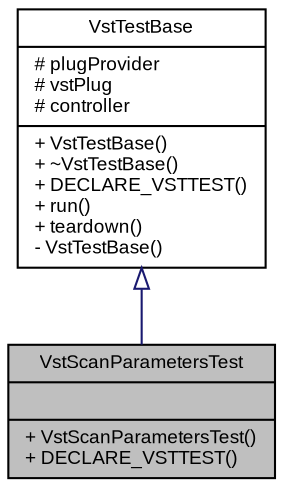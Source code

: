 digraph G
{
  bgcolor="transparent";
  edge [fontname="Arial",fontsize="9",labelfontname="Arial",labelfontsize="9"];
  node [fontname="Arial",fontsize="9",shape=record];
  Node1 [label="{VstScanParametersTest\n||+ VstScanParametersTest()\l+ DECLARE_VSTTEST()\l}",height=0.2,width=0.4,color="black", fillcolor="grey75", style="filled" fontcolor="black"];
  Node2 -> Node1 [dir=back,color="midnightblue",fontsize="9",style="solid",arrowtail="empty",fontname="Arial"];
  Node2 [label="{VstTestBase\n|# plugProvider\l# vstPlug\l# controller\l|+ VstTestBase()\l+ ~VstTestBase()\l+ DECLARE_VSTTEST()\l+ run()\l+ teardown()\l- VstTestBase()\l}",height=0.2,width=0.4,color="black",URL="$classSteinberg_1_1Vst_1_1VstTestBase.html",tooltip="Test Helper."];
}
